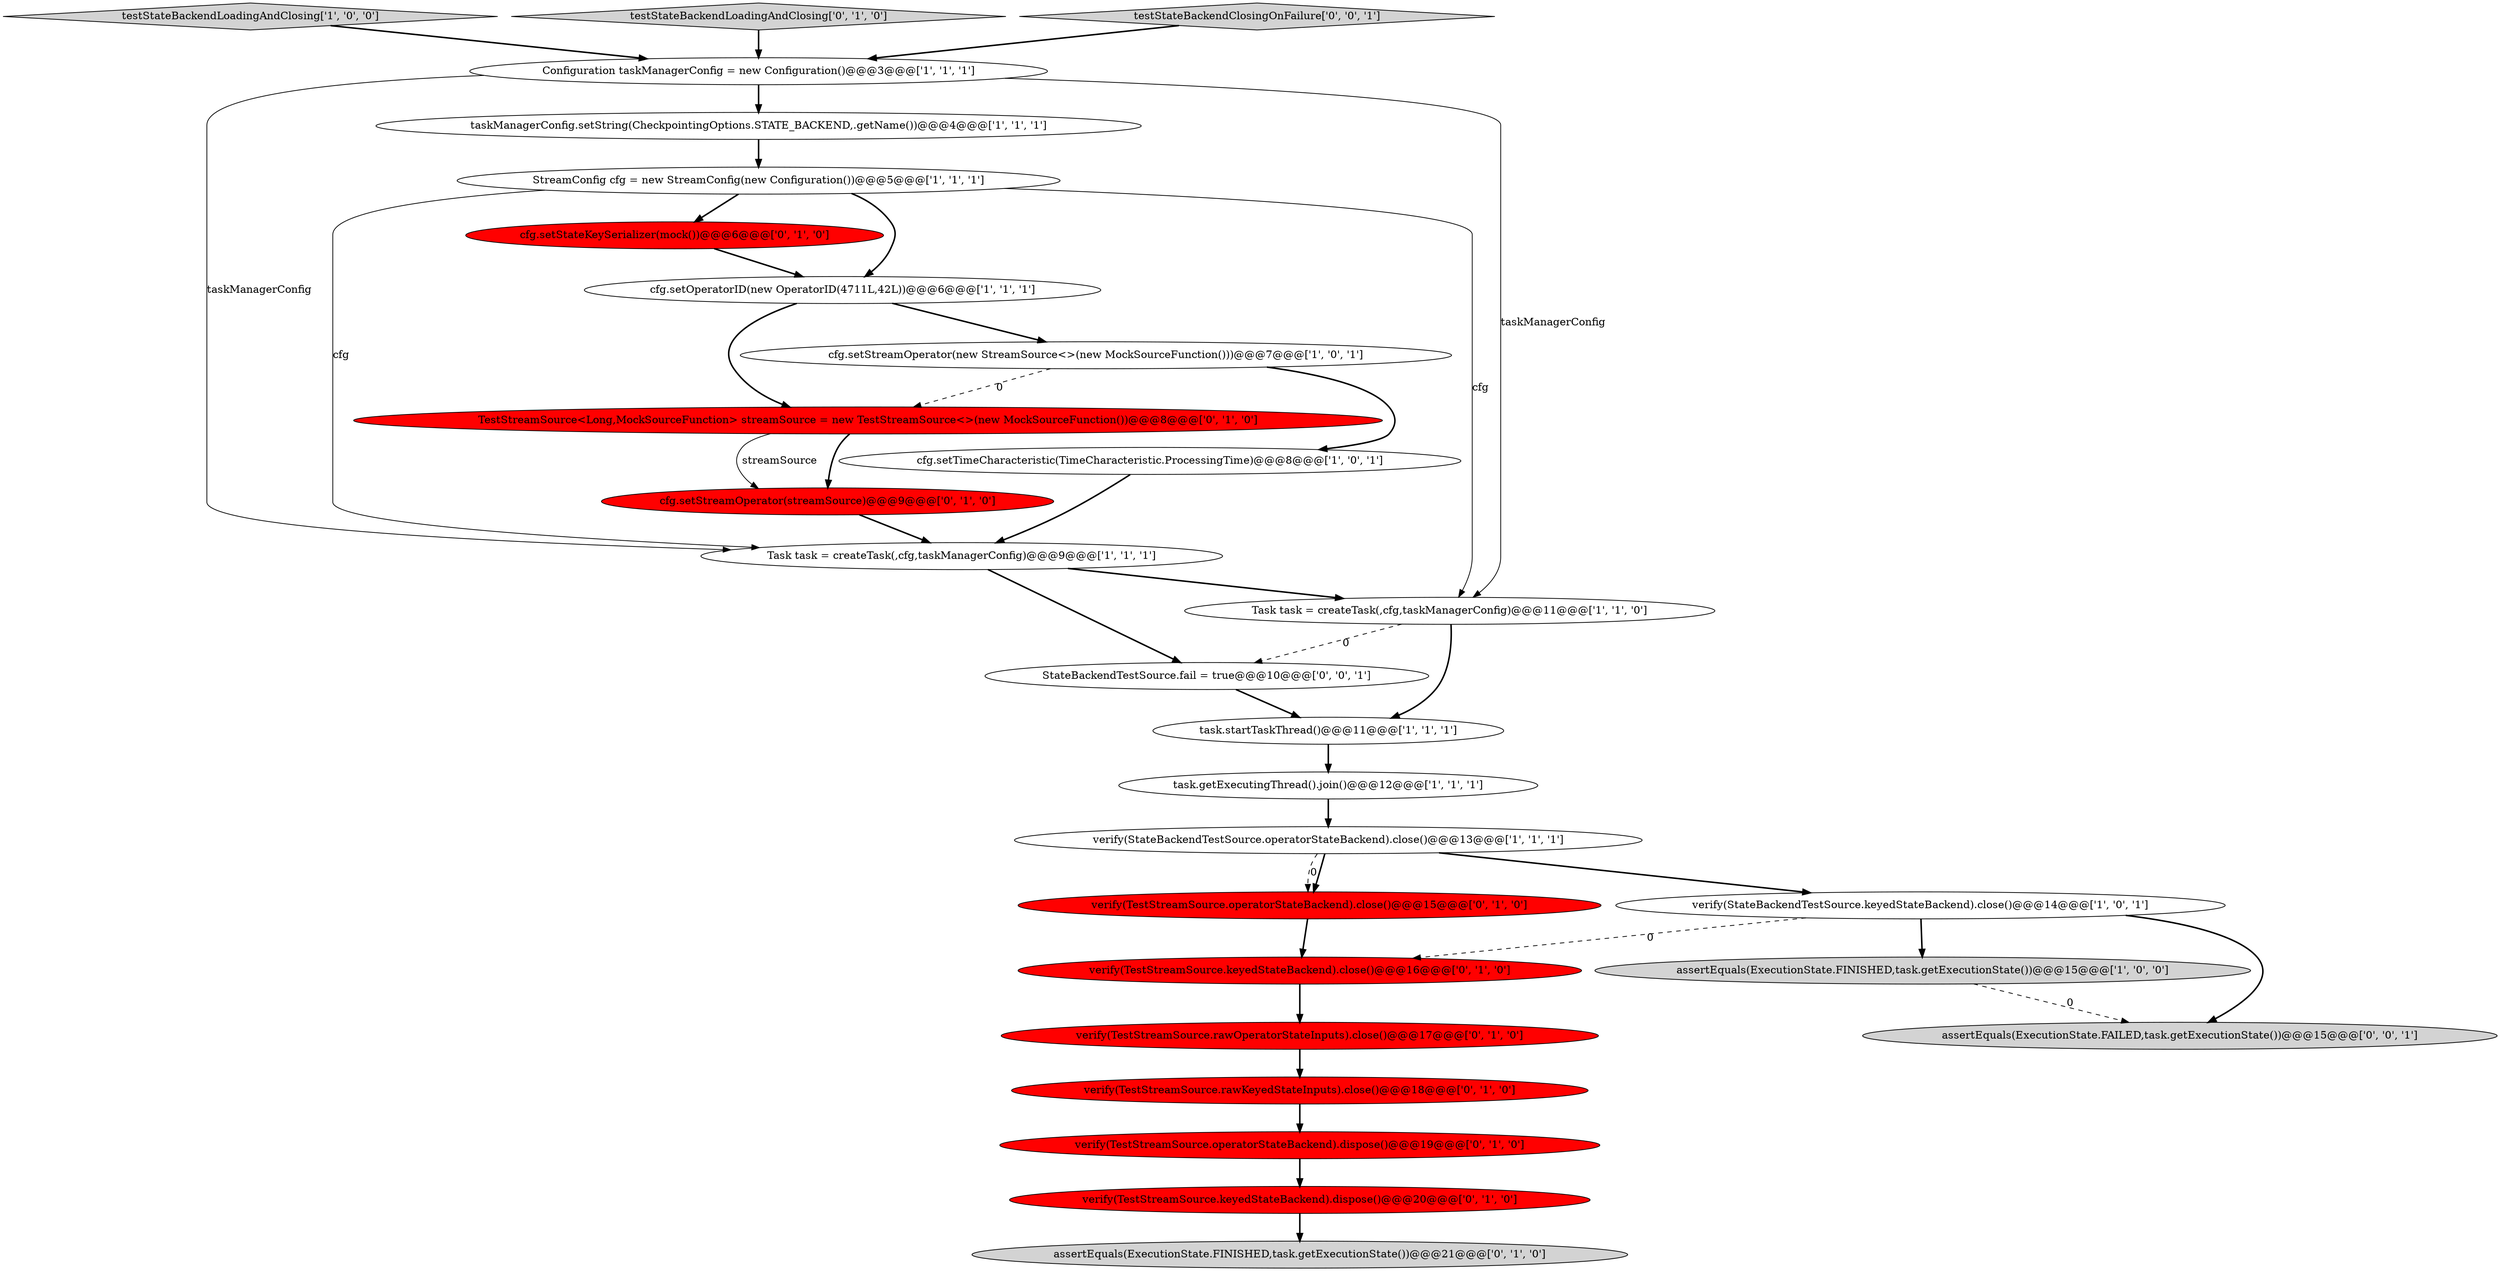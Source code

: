 digraph {
20 [style = filled, label = "verify(TestStreamSource.rawOperatorStateInputs).close()@@@17@@@['0', '1', '0']", fillcolor = red, shape = ellipse image = "AAA1AAABBB2BBB"];
3 [style = filled, label = "Configuration taskManagerConfig = new Configuration()@@@3@@@['1', '1', '1']", fillcolor = white, shape = ellipse image = "AAA0AAABBB1BBB"];
12 [style = filled, label = "verify(StateBackendTestSource.operatorStateBackend).close()@@@13@@@['1', '1', '1']", fillcolor = white, shape = ellipse image = "AAA0AAABBB1BBB"];
14 [style = filled, label = "verify(TestStreamSource.operatorStateBackend).close()@@@15@@@['0', '1', '0']", fillcolor = red, shape = ellipse image = "AAA1AAABBB2BBB"];
19 [style = filled, label = "verify(TestStreamSource.operatorStateBackend).dispose()@@@19@@@['0', '1', '0']", fillcolor = red, shape = ellipse image = "AAA1AAABBB2BBB"];
16 [style = filled, label = "verify(TestStreamSource.keyedStateBackend).dispose()@@@20@@@['0', '1', '0']", fillcolor = red, shape = ellipse image = "AAA1AAABBB2BBB"];
13 [style = filled, label = "Task task = createTask(,cfg,taskManagerConfig)@@@9@@@['1', '1', '1']", fillcolor = white, shape = ellipse image = "AAA0AAABBB1BBB"];
17 [style = filled, label = "cfg.setStateKeySerializer(mock())@@@6@@@['0', '1', '0']", fillcolor = red, shape = ellipse image = "AAA1AAABBB2BBB"];
25 [style = filled, label = "StateBackendTestSource.fail = true@@@10@@@['0', '0', '1']", fillcolor = white, shape = ellipse image = "AAA0AAABBB3BBB"];
24 [style = filled, label = "verify(TestStreamSource.keyedStateBackend).close()@@@16@@@['0', '1', '0']", fillcolor = red, shape = ellipse image = "AAA1AAABBB2BBB"];
23 [style = filled, label = "TestStreamSource<Long,MockSourceFunction> streamSource = new TestStreamSource<>(new MockSourceFunction())@@@8@@@['0', '1', '0']", fillcolor = red, shape = ellipse image = "AAA1AAABBB2BBB"];
11 [style = filled, label = "assertEquals(ExecutionState.FINISHED,task.getExecutionState())@@@15@@@['1', '0', '0']", fillcolor = lightgray, shape = ellipse image = "AAA0AAABBB1BBB"];
2 [style = filled, label = "testStateBackendLoadingAndClosing['1', '0', '0']", fillcolor = lightgray, shape = diamond image = "AAA0AAABBB1BBB"];
0 [style = filled, label = "verify(StateBackendTestSource.keyedStateBackend).close()@@@14@@@['1', '0', '1']", fillcolor = white, shape = ellipse image = "AAA0AAABBB1BBB"];
6 [style = filled, label = "cfg.setStreamOperator(new StreamSource<>(new MockSourceFunction()))@@@7@@@['1', '0', '1']", fillcolor = white, shape = ellipse image = "AAA0AAABBB1BBB"];
22 [style = filled, label = "testStateBackendLoadingAndClosing['0', '1', '0']", fillcolor = lightgray, shape = diamond image = "AAA0AAABBB2BBB"];
5 [style = filled, label = "task.getExecutingThread().join()@@@12@@@['1', '1', '1']", fillcolor = white, shape = ellipse image = "AAA0AAABBB1BBB"];
4 [style = filled, label = "taskManagerConfig.setString(CheckpointingOptions.STATE_BACKEND,.getName())@@@4@@@['1', '1', '1']", fillcolor = white, shape = ellipse image = "AAA0AAABBB1BBB"];
7 [style = filled, label = "cfg.setTimeCharacteristic(TimeCharacteristic.ProcessingTime)@@@8@@@['1', '0', '1']", fillcolor = white, shape = ellipse image = "AAA0AAABBB1BBB"];
18 [style = filled, label = "cfg.setStreamOperator(streamSource)@@@9@@@['0', '1', '0']", fillcolor = red, shape = ellipse image = "AAA1AAABBB2BBB"];
27 [style = filled, label = "testStateBackendClosingOnFailure['0', '0', '1']", fillcolor = lightgray, shape = diamond image = "AAA0AAABBB3BBB"];
9 [style = filled, label = "StreamConfig cfg = new StreamConfig(new Configuration())@@@5@@@['1', '1', '1']", fillcolor = white, shape = ellipse image = "AAA0AAABBB1BBB"];
8 [style = filled, label = "cfg.setOperatorID(new OperatorID(4711L,42L))@@@6@@@['1', '1', '1']", fillcolor = white, shape = ellipse image = "AAA0AAABBB1BBB"];
10 [style = filled, label = "Task task = createTask(,cfg,taskManagerConfig)@@@11@@@['1', '1', '0']", fillcolor = white, shape = ellipse image = "AAA0AAABBB1BBB"];
15 [style = filled, label = "verify(TestStreamSource.rawKeyedStateInputs).close()@@@18@@@['0', '1', '0']", fillcolor = red, shape = ellipse image = "AAA1AAABBB2BBB"];
26 [style = filled, label = "assertEquals(ExecutionState.FAILED,task.getExecutionState())@@@15@@@['0', '0', '1']", fillcolor = lightgray, shape = ellipse image = "AAA0AAABBB3BBB"];
21 [style = filled, label = "assertEquals(ExecutionState.FINISHED,task.getExecutionState())@@@21@@@['0', '1', '0']", fillcolor = lightgray, shape = ellipse image = "AAA0AAABBB2BBB"];
1 [style = filled, label = "task.startTaskThread()@@@11@@@['1', '1', '1']", fillcolor = white, shape = ellipse image = "AAA0AAABBB1BBB"];
7->13 [style = bold, label=""];
1->5 [style = bold, label=""];
4->9 [style = bold, label=""];
13->10 [style = bold, label=""];
17->8 [style = bold, label=""];
14->24 [style = bold, label=""];
13->25 [style = bold, label=""];
25->1 [style = bold, label=""];
0->26 [style = bold, label=""];
8->23 [style = bold, label=""];
23->18 [style = solid, label="streamSource"];
2->3 [style = bold, label=""];
11->26 [style = dashed, label="0"];
27->3 [style = bold, label=""];
9->13 [style = solid, label="cfg"];
0->11 [style = bold, label=""];
9->17 [style = bold, label=""];
8->6 [style = bold, label=""];
15->19 [style = bold, label=""];
9->8 [style = bold, label=""];
12->0 [style = bold, label=""];
3->4 [style = bold, label=""];
3->10 [style = solid, label="taskManagerConfig"];
19->16 [style = bold, label=""];
9->10 [style = solid, label="cfg"];
24->20 [style = bold, label=""];
22->3 [style = bold, label=""];
12->14 [style = dashed, label="0"];
5->12 [style = bold, label=""];
16->21 [style = bold, label=""];
3->13 [style = solid, label="taskManagerConfig"];
12->14 [style = bold, label=""];
18->13 [style = bold, label=""];
0->24 [style = dashed, label="0"];
6->7 [style = bold, label=""];
10->1 [style = bold, label=""];
20->15 [style = bold, label=""];
23->18 [style = bold, label=""];
10->25 [style = dashed, label="0"];
6->23 [style = dashed, label="0"];
}
